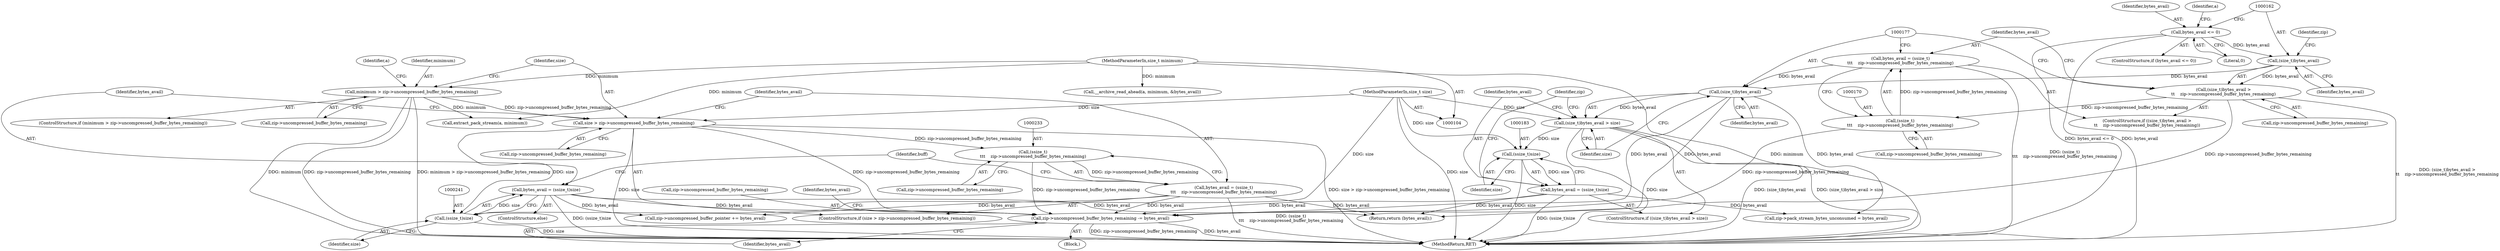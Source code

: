 digraph "0_libarchive_65a23f5dbee4497064e9bb467f81138a62b0dae1@API" {
"1000254" [label="(Call,zip->uncompressed_buffer_bytes_remaining -= bytes_avail)"];
"1000238" [label="(Call,bytes_avail = (ssize_t)size)"];
"1000240" [label="(Call,(ssize_t)size)"];
"1000225" [label="(Call,size > zip->uncompressed_buffer_bytes_remaining)"];
"1000107" [label="(MethodParameterIn,size_t size)"];
"1000210" [label="(Call,minimum > zip->uncompressed_buffer_bytes_remaining)"];
"1000108" [label="(MethodParameterIn,size_t minimum)"];
"1000230" [label="(Call,bytes_avail = (ssize_t)\n\t\t\t    zip->uncompressed_buffer_bytes_remaining)"];
"1000232" [label="(Call,(ssize_t)\n\t\t\t    zip->uncompressed_buffer_bytes_remaining)"];
"1000176" [label="(Call,(size_t)bytes_avail)"];
"1000167" [label="(Call,bytes_avail = (ssize_t)\n\t\t\t    zip->uncompressed_buffer_bytes_remaining)"];
"1000169" [label="(Call,(ssize_t)\n\t\t\t    zip->uncompressed_buffer_bytes_remaining)"];
"1000160" [label="(Call,(size_t)bytes_avail >\n\t\t    zip->uncompressed_buffer_bytes_remaining)"];
"1000161" [label="(Call,(size_t)bytes_avail)"];
"1000146" [label="(Call,bytes_avail <= 0)"];
"1000180" [label="(Call,bytes_avail = (ssize_t)size)"];
"1000182" [label="(Call,(ssize_t)size)"];
"1000175" [label="(Call,(size_t)bytes_avail > size)"];
"1000109" [label="(Block,)"];
"1000238" [label="(Call,bytes_avail = (ssize_t)size)"];
"1000261" [label="(MethodReturn,RET)"];
"1000227" [label="(Call,zip->uncompressed_buffer_bytes_remaining)"];
"1000234" [label="(Call,zip->uncompressed_buffer_bytes_remaining)"];
"1000171" [label="(Call,zip->uncompressed_buffer_bytes_remaining)"];
"1000176" [label="(Call,(size_t)bytes_avail)"];
"1000258" [label="(Identifier,bytes_avail)"];
"1000211" [label="(Identifier,minimum)"];
"1000160" [label="(Call,(size_t)bytes_avail >\n\t\t    zip->uncompressed_buffer_bytes_remaining)"];
"1000167" [label="(Call,bytes_avail = (ssize_t)\n\t\t\t    zip->uncompressed_buffer_bytes_remaining)"];
"1000146" [label="(Call,bytes_avail <= 0)"];
"1000147" [label="(Identifier,bytes_avail)"];
"1000153" [label="(Identifier,a)"];
"1000219" [label="(Identifier,a)"];
"1000184" [label="(Identifier,size)"];
"1000165" [label="(Identifier,zip)"];
"1000164" [label="(Call,zip->uncompressed_buffer_bytes_remaining)"];
"1000224" [label="(ControlStructure,if (size > zip->uncompressed_buffer_bytes_remaining))"];
"1000180" [label="(Call,bytes_avail = (ssize_t)size)"];
"1000254" [label="(Call,zip->uncompressed_buffer_bytes_remaining -= bytes_avail)"];
"1000232" [label="(Call,(ssize_t)\n\t\t\t    zip->uncompressed_buffer_bytes_remaining)"];
"1000175" [label="(Call,(size_t)bytes_avail > size)"];
"1000178" [label="(Identifier,bytes_avail)"];
"1000231" [label="(Identifier,bytes_avail)"];
"1000210" [label="(Call,minimum > zip->uncompressed_buffer_bytes_remaining)"];
"1000212" [label="(Call,zip->uncompressed_buffer_bytes_remaining)"];
"1000218" [label="(Call,extract_pack_stream(a, minimum))"];
"1000182" [label="(Call,(ssize_t)size)"];
"1000242" [label="(Identifier,size)"];
"1000159" [label="(ControlStructure,if ((size_t)bytes_avail >\n\t\t    zip->uncompressed_buffer_bytes_remaining))"];
"1000181" [label="(Identifier,bytes_avail)"];
"1000107" [label="(MethodParameterIn,size_t size)"];
"1000255" [label="(Call,zip->uncompressed_buffer_bytes_remaining)"];
"1000161" [label="(Call,(size_t)bytes_avail)"];
"1000163" [label="(Identifier,bytes_avail)"];
"1000245" [label="(Identifier,buff)"];
"1000260" [label="(Identifier,bytes_avail)"];
"1000249" [label="(Call,zip->uncompressed_buffer_pointer += bytes_avail)"];
"1000187" [label="(Identifier,zip)"];
"1000148" [label="(Literal,0)"];
"1000179" [label="(Identifier,size)"];
"1000259" [label="(Return,return (bytes_avail);)"];
"1000237" [label="(ControlStructure,else)"];
"1000225" [label="(Call,size > zip->uncompressed_buffer_bytes_remaining)"];
"1000226" [label="(Identifier,size)"];
"1000209" [label="(ControlStructure,if (minimum > zip->uncompressed_buffer_bytes_remaining))"];
"1000230" [label="(Call,bytes_avail = (ssize_t)\n\t\t\t    zip->uncompressed_buffer_bytes_remaining)"];
"1000169" [label="(Call,(ssize_t)\n\t\t\t    zip->uncompressed_buffer_bytes_remaining)"];
"1000240" [label="(Call,(ssize_t)size)"];
"1000108" [label="(MethodParameterIn,size_t minimum)"];
"1000140" [label="(Call,__archive_read_ahead(a, minimum, &bytes_avail))"];
"1000145" [label="(ControlStructure,if (bytes_avail <= 0))"];
"1000239" [label="(Identifier,bytes_avail)"];
"1000168" [label="(Identifier,bytes_avail)"];
"1000185" [label="(Call,zip->pack_stream_bytes_unconsumed = bytes_avail)"];
"1000174" [label="(ControlStructure,if ((size_t)bytes_avail > size))"];
"1000254" -> "1000109"  [label="AST: "];
"1000254" -> "1000258"  [label="CFG: "];
"1000255" -> "1000254"  [label="AST: "];
"1000258" -> "1000254"  [label="AST: "];
"1000260" -> "1000254"  [label="CFG: "];
"1000254" -> "1000261"  [label="DDG: zip->uncompressed_buffer_bytes_remaining"];
"1000254" -> "1000261"  [label="DDG: bytes_avail"];
"1000238" -> "1000254"  [label="DDG: bytes_avail"];
"1000230" -> "1000254"  [label="DDG: bytes_avail"];
"1000176" -> "1000254"  [label="DDG: bytes_avail"];
"1000180" -> "1000254"  [label="DDG: bytes_avail"];
"1000160" -> "1000254"  [label="DDG: zip->uncompressed_buffer_bytes_remaining"];
"1000225" -> "1000254"  [label="DDG: zip->uncompressed_buffer_bytes_remaining"];
"1000232" -> "1000254"  [label="DDG: zip->uncompressed_buffer_bytes_remaining"];
"1000169" -> "1000254"  [label="DDG: zip->uncompressed_buffer_bytes_remaining"];
"1000238" -> "1000237"  [label="AST: "];
"1000238" -> "1000240"  [label="CFG: "];
"1000239" -> "1000238"  [label="AST: "];
"1000240" -> "1000238"  [label="AST: "];
"1000245" -> "1000238"  [label="CFG: "];
"1000238" -> "1000261"  [label="DDG: (ssize_t)size"];
"1000240" -> "1000238"  [label="DDG: size"];
"1000238" -> "1000249"  [label="DDG: bytes_avail"];
"1000238" -> "1000259"  [label="DDG: bytes_avail"];
"1000240" -> "1000242"  [label="CFG: "];
"1000241" -> "1000240"  [label="AST: "];
"1000242" -> "1000240"  [label="AST: "];
"1000240" -> "1000261"  [label="DDG: size"];
"1000225" -> "1000240"  [label="DDG: size"];
"1000107" -> "1000240"  [label="DDG: size"];
"1000225" -> "1000224"  [label="AST: "];
"1000225" -> "1000227"  [label="CFG: "];
"1000226" -> "1000225"  [label="AST: "];
"1000227" -> "1000225"  [label="AST: "];
"1000231" -> "1000225"  [label="CFG: "];
"1000239" -> "1000225"  [label="CFG: "];
"1000225" -> "1000261"  [label="DDG: size > zip->uncompressed_buffer_bytes_remaining"];
"1000225" -> "1000261"  [label="DDG: size"];
"1000107" -> "1000225"  [label="DDG: size"];
"1000210" -> "1000225"  [label="DDG: zip->uncompressed_buffer_bytes_remaining"];
"1000225" -> "1000232"  [label="DDG: zip->uncompressed_buffer_bytes_remaining"];
"1000107" -> "1000104"  [label="AST: "];
"1000107" -> "1000261"  [label="DDG: size"];
"1000107" -> "1000175"  [label="DDG: size"];
"1000107" -> "1000182"  [label="DDG: size"];
"1000210" -> "1000209"  [label="AST: "];
"1000210" -> "1000212"  [label="CFG: "];
"1000211" -> "1000210"  [label="AST: "];
"1000212" -> "1000210"  [label="AST: "];
"1000219" -> "1000210"  [label="CFG: "];
"1000226" -> "1000210"  [label="CFG: "];
"1000210" -> "1000261"  [label="DDG: zip->uncompressed_buffer_bytes_remaining"];
"1000210" -> "1000261"  [label="DDG: minimum > zip->uncompressed_buffer_bytes_remaining"];
"1000210" -> "1000261"  [label="DDG: minimum"];
"1000108" -> "1000210"  [label="DDG: minimum"];
"1000210" -> "1000218"  [label="DDG: minimum"];
"1000108" -> "1000104"  [label="AST: "];
"1000108" -> "1000261"  [label="DDG: minimum"];
"1000108" -> "1000140"  [label="DDG: minimum"];
"1000108" -> "1000218"  [label="DDG: minimum"];
"1000230" -> "1000224"  [label="AST: "];
"1000230" -> "1000232"  [label="CFG: "];
"1000231" -> "1000230"  [label="AST: "];
"1000232" -> "1000230"  [label="AST: "];
"1000245" -> "1000230"  [label="CFG: "];
"1000230" -> "1000261"  [label="DDG: (ssize_t)\n\t\t\t    zip->uncompressed_buffer_bytes_remaining"];
"1000232" -> "1000230"  [label="DDG: zip->uncompressed_buffer_bytes_remaining"];
"1000230" -> "1000249"  [label="DDG: bytes_avail"];
"1000230" -> "1000259"  [label="DDG: bytes_avail"];
"1000232" -> "1000234"  [label="CFG: "];
"1000233" -> "1000232"  [label="AST: "];
"1000234" -> "1000232"  [label="AST: "];
"1000176" -> "1000175"  [label="AST: "];
"1000176" -> "1000178"  [label="CFG: "];
"1000177" -> "1000176"  [label="AST: "];
"1000178" -> "1000176"  [label="AST: "];
"1000179" -> "1000176"  [label="CFG: "];
"1000176" -> "1000175"  [label="DDG: bytes_avail"];
"1000167" -> "1000176"  [label="DDG: bytes_avail"];
"1000161" -> "1000176"  [label="DDG: bytes_avail"];
"1000176" -> "1000185"  [label="DDG: bytes_avail"];
"1000176" -> "1000259"  [label="DDG: bytes_avail"];
"1000167" -> "1000159"  [label="AST: "];
"1000167" -> "1000169"  [label="CFG: "];
"1000168" -> "1000167"  [label="AST: "];
"1000169" -> "1000167"  [label="AST: "];
"1000177" -> "1000167"  [label="CFG: "];
"1000167" -> "1000261"  [label="DDG: (ssize_t)\n\t\t\t    zip->uncompressed_buffer_bytes_remaining"];
"1000169" -> "1000167"  [label="DDG: zip->uncompressed_buffer_bytes_remaining"];
"1000169" -> "1000171"  [label="CFG: "];
"1000170" -> "1000169"  [label="AST: "];
"1000171" -> "1000169"  [label="AST: "];
"1000160" -> "1000169"  [label="DDG: zip->uncompressed_buffer_bytes_remaining"];
"1000160" -> "1000159"  [label="AST: "];
"1000160" -> "1000164"  [label="CFG: "];
"1000161" -> "1000160"  [label="AST: "];
"1000164" -> "1000160"  [label="AST: "];
"1000168" -> "1000160"  [label="CFG: "];
"1000177" -> "1000160"  [label="CFG: "];
"1000160" -> "1000261"  [label="DDG: (size_t)bytes_avail >\n\t\t    zip->uncompressed_buffer_bytes_remaining"];
"1000161" -> "1000160"  [label="DDG: bytes_avail"];
"1000161" -> "1000163"  [label="CFG: "];
"1000162" -> "1000161"  [label="AST: "];
"1000163" -> "1000161"  [label="AST: "];
"1000165" -> "1000161"  [label="CFG: "];
"1000146" -> "1000161"  [label="DDG: bytes_avail"];
"1000146" -> "1000145"  [label="AST: "];
"1000146" -> "1000148"  [label="CFG: "];
"1000147" -> "1000146"  [label="AST: "];
"1000148" -> "1000146"  [label="AST: "];
"1000153" -> "1000146"  [label="CFG: "];
"1000162" -> "1000146"  [label="CFG: "];
"1000146" -> "1000261"  [label="DDG: bytes_avail <= 0"];
"1000146" -> "1000261"  [label="DDG: bytes_avail"];
"1000180" -> "1000174"  [label="AST: "];
"1000180" -> "1000182"  [label="CFG: "];
"1000181" -> "1000180"  [label="AST: "];
"1000182" -> "1000180"  [label="AST: "];
"1000187" -> "1000180"  [label="CFG: "];
"1000180" -> "1000261"  [label="DDG: (ssize_t)size"];
"1000182" -> "1000180"  [label="DDG: size"];
"1000180" -> "1000185"  [label="DDG: bytes_avail"];
"1000180" -> "1000259"  [label="DDG: bytes_avail"];
"1000182" -> "1000184"  [label="CFG: "];
"1000183" -> "1000182"  [label="AST: "];
"1000184" -> "1000182"  [label="AST: "];
"1000182" -> "1000261"  [label="DDG: size"];
"1000175" -> "1000182"  [label="DDG: size"];
"1000175" -> "1000174"  [label="AST: "];
"1000175" -> "1000179"  [label="CFG: "];
"1000179" -> "1000175"  [label="AST: "];
"1000181" -> "1000175"  [label="CFG: "];
"1000187" -> "1000175"  [label="CFG: "];
"1000175" -> "1000261"  [label="DDG: size"];
"1000175" -> "1000261"  [label="DDG: (size_t)bytes_avail"];
"1000175" -> "1000261"  [label="DDG: (size_t)bytes_avail > size"];
}
